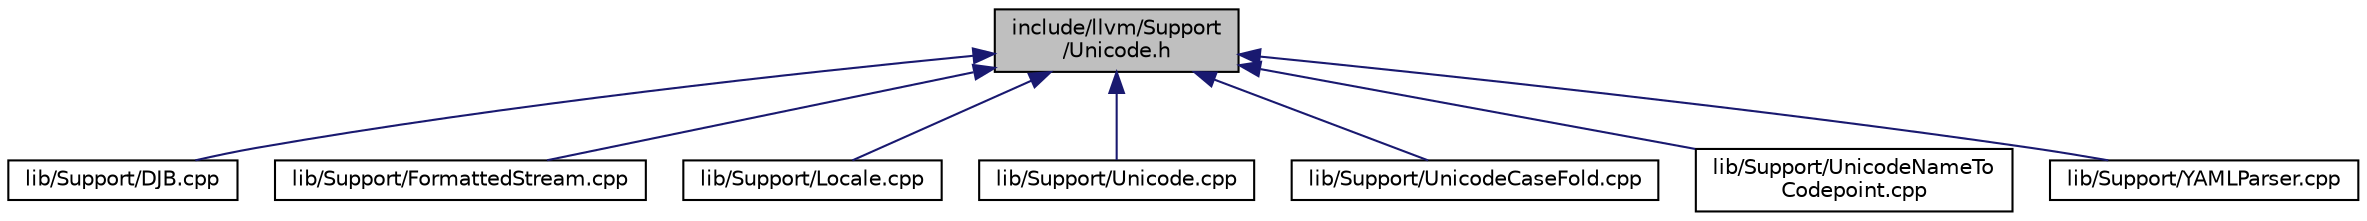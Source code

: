 digraph "include/llvm/Support/Unicode.h"
{
 // LATEX_PDF_SIZE
  bgcolor="transparent";
  edge [fontname="Helvetica",fontsize="10",labelfontname="Helvetica",labelfontsize="10"];
  node [fontname="Helvetica",fontsize="10",shape=record];
  Node1 [label="include/llvm/Support\l/Unicode.h",height=0.2,width=0.4,color="black", fillcolor="grey75", style="filled", fontcolor="black",tooltip=" "];
  Node1 -> Node2 [dir="back",color="midnightblue",fontsize="10",style="solid",fontname="Helvetica"];
  Node2 [label="lib/Support/DJB.cpp",height=0.2,width=0.4,color="black",URL="$DJB_8cpp.html",tooltip=" "];
  Node1 -> Node3 [dir="back",color="midnightblue",fontsize="10",style="solid",fontname="Helvetica"];
  Node3 [label="lib/Support/FormattedStream.cpp",height=0.2,width=0.4,color="black",URL="$FormattedStream_8cpp.html",tooltip=" "];
  Node1 -> Node4 [dir="back",color="midnightblue",fontsize="10",style="solid",fontname="Helvetica"];
  Node4 [label="lib/Support/Locale.cpp",height=0.2,width=0.4,color="black",URL="$Locale_8cpp.html",tooltip=" "];
  Node1 -> Node5 [dir="back",color="midnightblue",fontsize="10",style="solid",fontname="Helvetica"];
  Node5 [label="lib/Support/Unicode.cpp",height=0.2,width=0.4,color="black",URL="$Unicode_8cpp.html",tooltip=" "];
  Node1 -> Node6 [dir="back",color="midnightblue",fontsize="10",style="solid",fontname="Helvetica"];
  Node6 [label="lib/Support/UnicodeCaseFold.cpp",height=0.2,width=0.4,color="black",URL="$UnicodeCaseFold_8cpp.html",tooltip=" "];
  Node1 -> Node7 [dir="back",color="midnightblue",fontsize="10",style="solid",fontname="Helvetica"];
  Node7 [label="lib/Support/UnicodeNameTo\lCodepoint.cpp",height=0.2,width=0.4,color="black",URL="$UnicodeNameToCodepoint_8cpp.html",tooltip=" "];
  Node1 -> Node8 [dir="back",color="midnightblue",fontsize="10",style="solid",fontname="Helvetica"];
  Node8 [label="lib/Support/YAMLParser.cpp",height=0.2,width=0.4,color="black",URL="$YAMLParser_8cpp.html",tooltip=" "];
}

